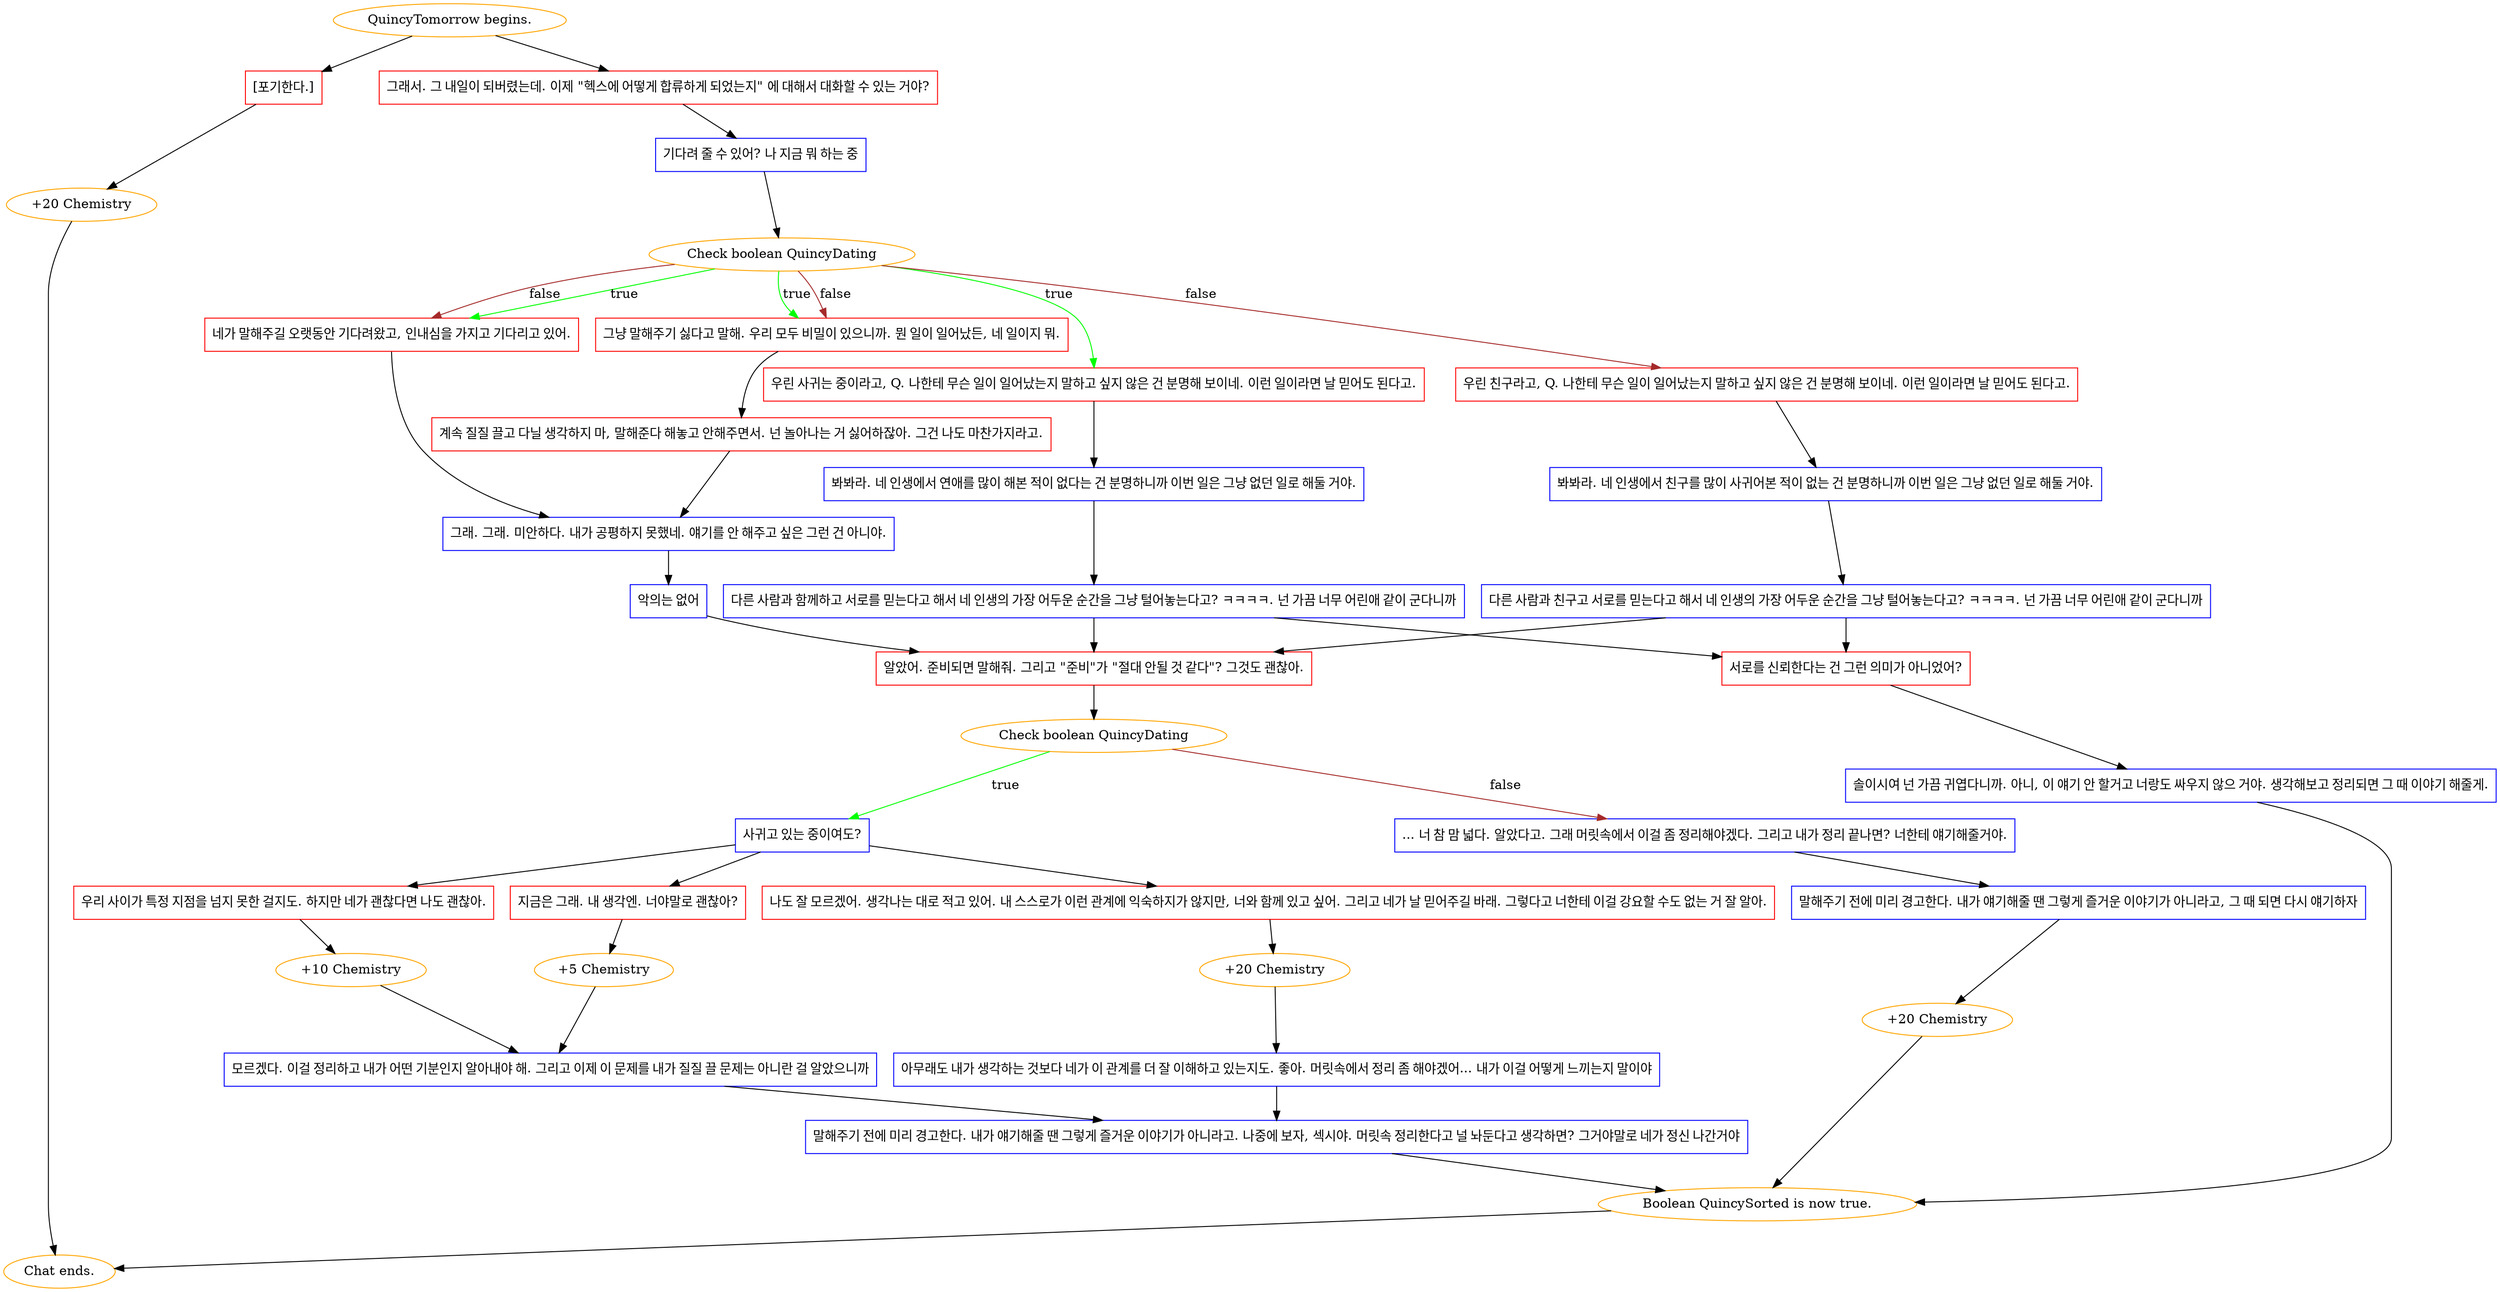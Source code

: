 digraph {
	"QuincyTomorrow begins." [color=orange];
		"QuincyTomorrow begins." -> j2621119149;
		"QuincyTomorrow begins." -> j3750420530;
	j2621119149 [label="그래서. 그 내일이 되버렸는데. 이제 \"헥스에 어떻게 합류하게 되었는지\" 에 대해서 대화할 수 있는 거야?",shape=box,color=red];
		j2621119149 -> j4222314611;
	j3750420530 [label="[포기한다.]",shape=box,color=red];
		j3750420530 -> j367054140;
	j4222314611 [label="기다려 줄 수 있어? 나 지금 뭐 하는 중",shape=box,color=blue];
		j4222314611 -> j2620124444;
	j367054140 [label="+20 Chemistry",color=orange];
		j367054140 -> "Chat ends.";
	j2620124444 [label="Check boolean QuincyDating",color=orange];
		j2620124444 -> j908154027 [label=true,color=green];
		j2620124444 -> j1275959909 [label=true,color=green];
		j2620124444 -> j4134595113 [label=true,color=green];
		j2620124444 -> j1434950285 [label=false,color=brown];
		j2620124444 -> j1275959909 [label=false,color=brown];
		j2620124444 -> j4134595113 [label=false,color=brown];
	"Chat ends." [color=orange];
	j908154027 [label="우린 사귀는 중이라고, Q. 나한테 무슨 일이 일어났는지 말하고 싶지 않은 건 분명해 보이네. 이런 일이라면 날 믿어도 된다고.",shape=box,color=red];
		j908154027 -> j3156807343;
	j1275959909 [label="네가 말해주길 오랫동안 기다려왔고, 인내심을 가지고 기다리고 있어.",shape=box,color=red];
		j1275959909 -> j1262999870;
	j4134595113 [label="그냥 말해주기 싫다고 말해. 우리 모두 비밀이 있으니까. 뭔 일이 일어났든, 네 일이지 뭐.",shape=box,color=red];
		j4134595113 -> j3928716372;
	j1434950285 [label="우린 친구라고, Q. 나한테 무슨 일이 일어났는지 말하고 싶지 않은 건 분명해 보이네. 이런 일이라면 날 믿어도 된다고.",shape=box,color=red];
		j1434950285 -> j3589107288;
	j3156807343 [label="봐봐라. 네 인생에서 연애를 많이 해본 적이 없다는 건 분명하니까 이번 일은 그냥 없던 일로 해둘 거야.",shape=box,color=blue];
		j3156807343 -> j3322441184;
	j1262999870 [label="그래. 그래. 미안하다. 내가 공평하지 못했네. 얘기를 안 해주고 싶은 그런 건 아니야.",shape=box,color=blue];
		j1262999870 -> j4059785154;
	j3928716372 [label="계속 질질 끌고 다닐 생각하지 마, 말해준다 해놓고 안해주면서. 넌 놀아나는 거 싫어하잖아. 그건 나도 마찬가지라고.",shape=box,color=red];
		j3928716372 -> j1262999870;
	j3589107288 [label="봐봐라. 네 인생에서 친구를 많이 사귀어본 적이 없는 건 분명하니까 이번 일은 그냥 없던 일로 해둘 거야.",shape=box,color=blue];
		j3589107288 -> j3481519209;
	j3322441184 [label="다른 사람과 함께하고 서로를 믿는다고 해서 네 인생의 가장 어두운 순간을 그냥 털어놓는다고? ㅋㅋㅋㅋ. 넌 가끔 너무 어린애 같이 군다니까",shape=box,color=blue];
		j3322441184 -> j967476760;
		j3322441184 -> j197104688;
	j4059785154 [label="악의는 없어",shape=box,color=blue];
		j4059785154 -> j197104688;
	j3481519209 [label="다른 사람과 친구고 서로를 믿는다고 해서 네 인생의 가장 어두운 순간을 그냥 털어놓는다고? ㅋㅋㅋㅋ. 넌 가끔 너무 어린애 같이 군다니까",shape=box,color=blue];
		j3481519209 -> j967476760;
		j3481519209 -> j197104688;
	j967476760 [label="서로를 신뢰한다는 건 그런 의미가 아니었어?",shape=box,color=red];
		j967476760 -> j981978376;
	j197104688 [label="알았어. 준비되면 말해줘. 그리고 \"준비\"가 \"절대 안될 것 같다\"? 그것도 괜찮아.",shape=box,color=red];
		j197104688 -> j2097033221;
	j981978376 [label="솔이시여 넌 가끔 귀엽다니까. 아니, 이 얘기 안 할거고 너랑도 싸우지 않으 거야. 생각해보고 정리되면 그 때 이야기 해줄게.",shape=box,color=blue];
		j981978376 -> j3559374181;
	j2097033221 [label="Check boolean QuincyDating",color=orange];
		j2097033221 -> j1045346310 [label=true,color=green];
		j2097033221 -> j1320358214 [label=false,color=brown];
	j3559374181 [label="Boolean QuincySorted is now true.",color=orange];
		j3559374181 -> "Chat ends.";
	j1045346310 [label="사귀고 있는 중이여도?",shape=box,color=blue];
		j1045346310 -> j2284264394;
		j1045346310 -> j1341936930;
		j1045346310 -> j3935017219;
	j1320358214 [label="... 너 참 맘 넓다. 알았다고. 그래 머릿속에서 이걸 좀 정리해야겠다. 그리고 내가 정리 끝나면? 너한테 얘기해줄거야.",shape=box,color=blue];
		j1320358214 -> j1438820134;
	j2284264394 [label="지금은 그래. 내 생각엔. 너야말로 괜찮아?",shape=box,color=red];
		j2284264394 -> j1071351359;
	j1341936930 [label="우리 사이가 특정 지점을 넘지 못한 걸지도. 하지만 네가 괜찮다면 나도 괜찮아.",shape=box,color=red];
		j1341936930 -> j2408138907;
	j3935017219 [label="나도 잘 모르겠어. 생각나는 대로 적고 있어. 내 스스로가 이런 관계에 익숙하지가 않지만, 너와 함께 있고 싶어. 그리고 네가 날 믿어주길 바래. 그렇다고 너한테 이걸 강요할 수도 없는 거 잘 알아.",shape=box,color=red];
		j3935017219 -> j727331170;
	j1438820134 [label="말해주기 전에 미리 경고한다. 내가 얘기해줄 땐 그렇게 즐거운 이야기가 아니라고, 그 때 되면 다시 얘기하자",shape=box,color=blue];
		j1438820134 -> j2191301368;
	j1071351359 [label="+5 Chemistry",color=orange];
		j1071351359 -> j3152090998;
	j2408138907 [label="+10 Chemistry",color=orange];
		j2408138907 -> j3152090998;
	j727331170 [label="+20 Chemistry",color=orange];
		j727331170 -> j3506988547;
	j2191301368 [label="+20 Chemistry",color=orange];
		j2191301368 -> j3559374181;
	j3152090998 [label="모르겠다. 이걸 정리하고 내가 어떤 기분인지 알아내야 해. 그리고 이제 이 문제를 내가 질질 끌 문제는 아니란 걸 알았으니까",shape=box,color=blue];
		j3152090998 -> j636090161;
	j3506988547 [label="아무래도 내가 생각하는 것보다 네가 이 관계를 더 잘 이해하고 있는지도. 좋아. 머릿속에서 정리 좀 해야겠어... 내가 이걸 어떻게 느끼는지 말이야",shape=box,color=blue];
		j3506988547 -> j636090161;
	j636090161 [label="말해주기 전에 미리 경고한다. 내가 얘기해줄 땐 그렇게 즐거운 이야기가 아니라고. 나중에 보자, 섹시야. 머릿속 정리한다고 널 놔둔다고 생각하면? 그거야말로 네가 정신 나간거야",shape=box,color=blue];
		j636090161 -> j3559374181;
}